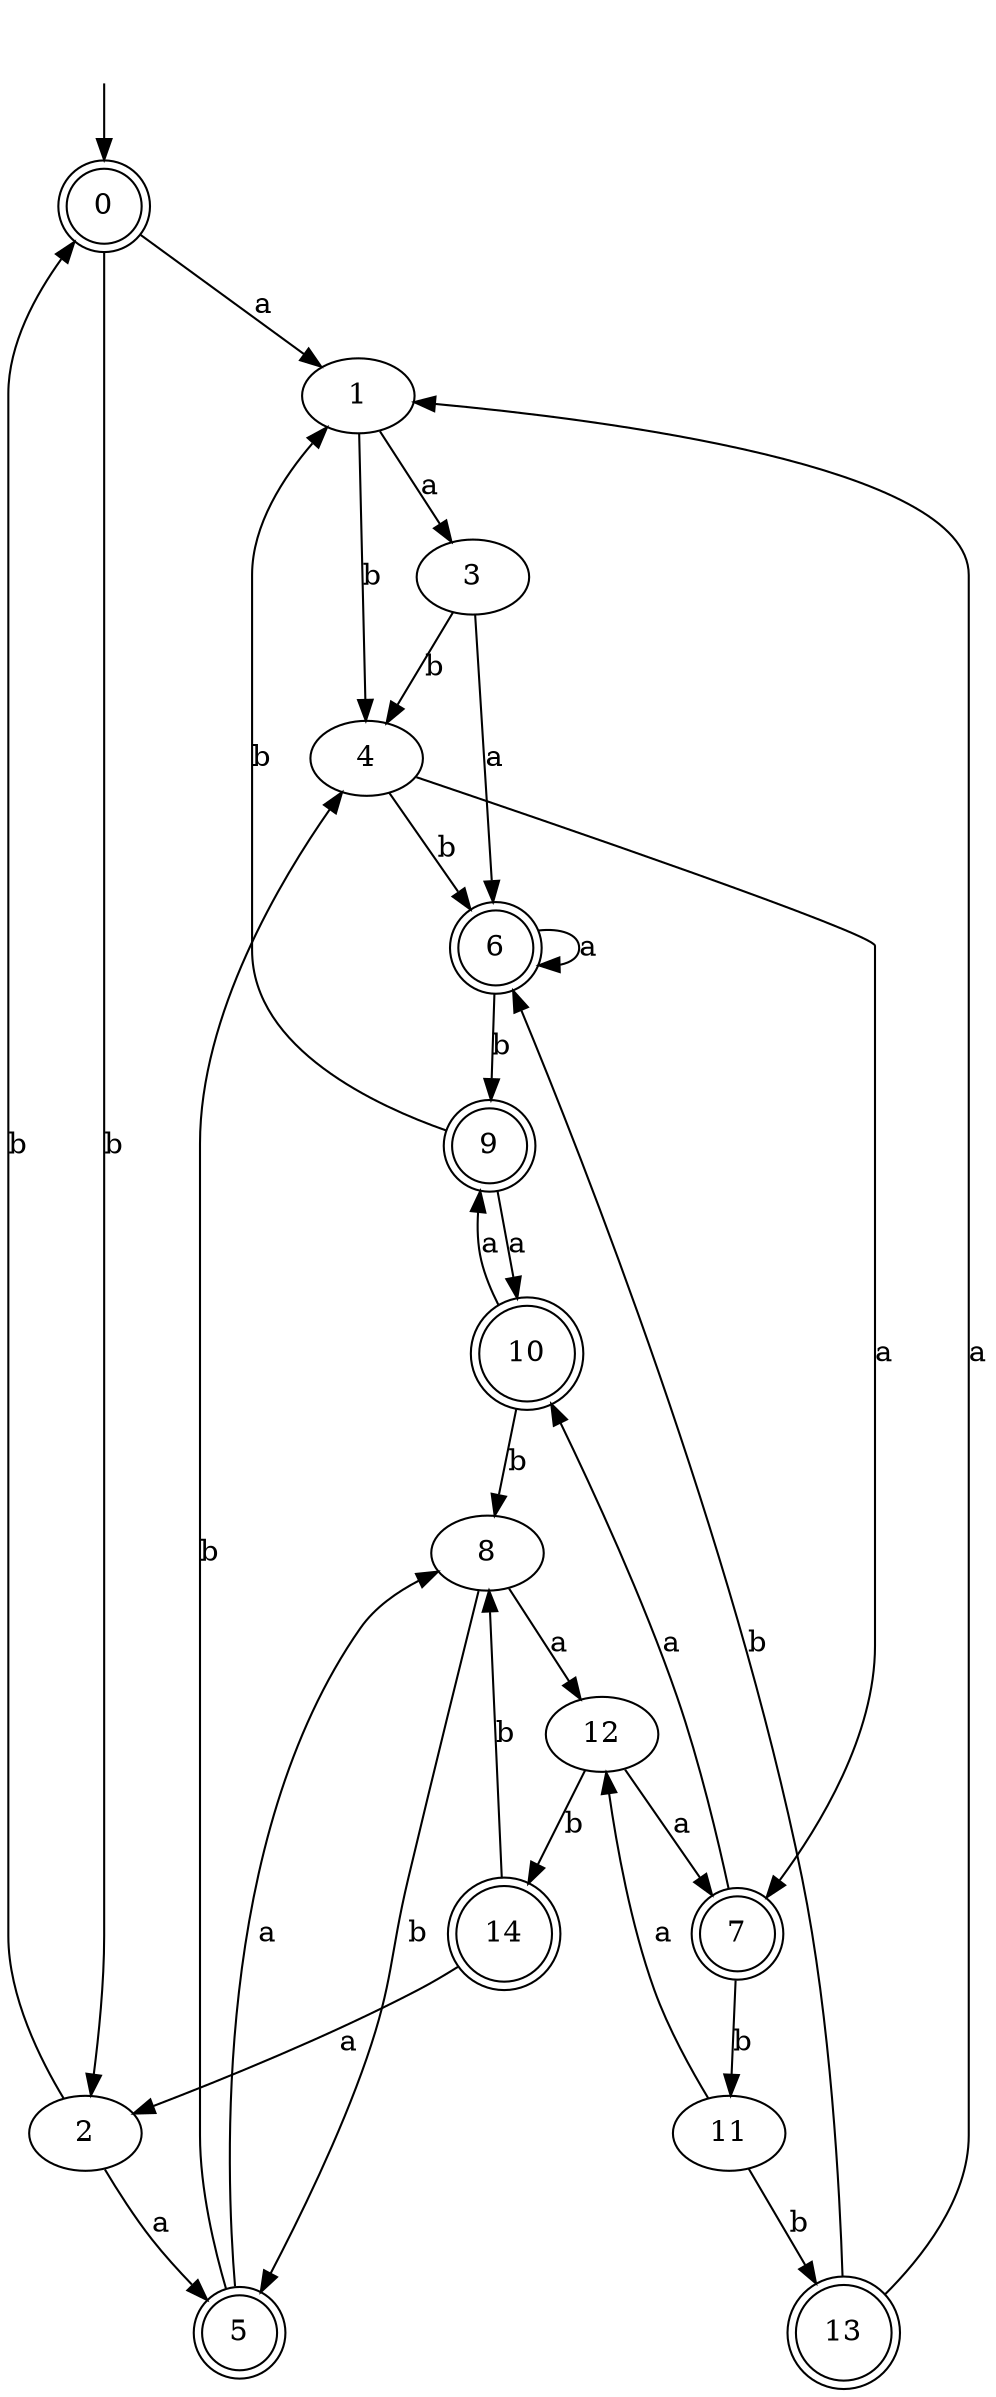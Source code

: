 digraph RandomDFA {
  __start0 [label="", shape=none];
  __start0 -> 0 [label=""];
  0 [shape=circle] [shape=doublecircle]
  0 -> 1 [label="a"]
  0 -> 2 [label="b"]
  1
  1 -> 3 [label="a"]
  1 -> 4 [label="b"]
  2
  2 -> 5 [label="a"]
  2 -> 0 [label="b"]
  3
  3 -> 6 [label="a"]
  3 -> 4 [label="b"]
  4
  4 -> 7 [label="a"]
  4 -> 6 [label="b"]
  5 [shape=doublecircle]
  5 -> 8 [label="a"]
  5 -> 4 [label="b"]
  6 [shape=doublecircle]
  6 -> 6 [label="a"]
  6 -> 9 [label="b"]
  7 [shape=doublecircle]
  7 -> 10 [label="a"]
  7 -> 11 [label="b"]
  8
  8 -> 12 [label="a"]
  8 -> 5 [label="b"]
  9 [shape=doublecircle]
  9 -> 10 [label="a"]
  9 -> 1 [label="b"]
  10 [shape=doublecircle]
  10 -> 9 [label="a"]
  10 -> 8 [label="b"]
  11
  11 -> 12 [label="a"]
  11 -> 13 [label="b"]
  12
  12 -> 7 [label="a"]
  12 -> 14 [label="b"]
  13 [shape=doublecircle]
  13 -> 1 [label="a"]
  13 -> 6 [label="b"]
  14 [shape=doublecircle]
  14 -> 2 [label="a"]
  14 -> 8 [label="b"]
}

